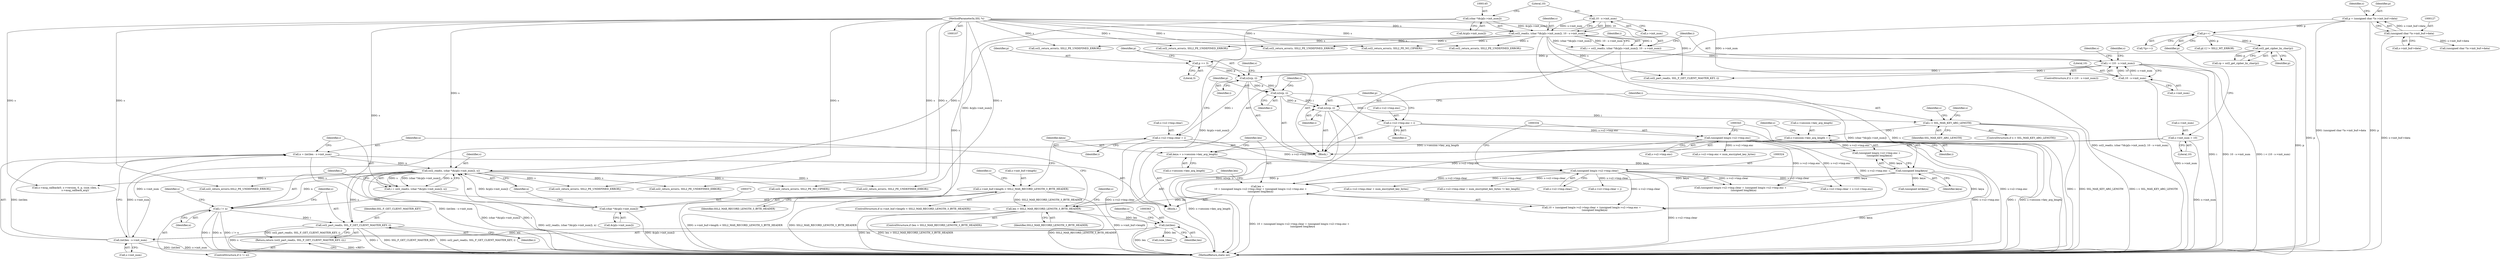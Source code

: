 digraph "0_openssl_d81a1600588b726c2bdccda7efad3cc7a87d6245_0@pointer" {
"1000386" [label="(Call,ssl2_part_read(s, SSL_F_GET_CLIENT_MASTER_KEY, i))"];
"1000370" [label="(Call,ssl2_read(s, (char *)&(p[s->init_num]), n))"];
"1000142" [label="(Call,ssl2_read(s, (char *)&(p[s->init_num]), 10 - s->init_num))"];
"1000108" [label="(MethodParameterIn,SSL *s)"];
"1000144" [label="(Call,(char *)&(p[s->init_num]))"];
"1000152" [label="(Call,10 - s->init_num)"];
"1000372" [label="(Call,(char *)&(p[s->init_num]))"];
"1000359" [label="(Call,n = (int)len - s->init_num)"];
"1000361" [label="(Call,(int)len - s->init_num)"];
"1000362" [label="(Call,(int)len)"];
"1000346" [label="(Call,len > SSL2_MAX_RECORD_LENGTH_3_BYTE_HEADER)"];
"1000318" [label="(Call,len =\n        10 + (unsigned long)s->s2->tmp.clear + (unsigned long)s->s2->tmp.enc +\n        (unsigned long)keya)"];
"1000323" [label="(Call,(unsigned long)s->s2->tmp.clear)"];
"1000234" [label="(Call,s->s2->tmp.clear = i)"];
"1000231" [label="(Call,n2s(p, i))"];
"1000228" [label="(Call,p += 3)"];
"1000205" [label="(Call,ssl2_get_cipher_by_char(p))"];
"1000178" [label="(Call,p++)"];
"1000124" [label="(Call,p = (unsigned char *)s->init_buf->data)"];
"1000126" [label="(Call,(unsigned char *)s->init_buf->data)"];
"1000158" [label="(Call,i < (10 - s->init_num))"];
"1000140" [label="(Call,i = ssl2_read(s, (char *)&(p[s->init_num]), 10 - s->init_num))"];
"1000160" [label="(Call,10 - s->init_num)"];
"1000333" [label="(Call,(unsigned long)s->s2->tmp.enc)"];
"1000246" [label="(Call,s->s2->tmp.enc = i)"];
"1000243" [label="(Call,n2s(p, i))"];
"1000342" [label="(Call,(unsigned long)keya)"];
"1000311" [label="(Call,keya = s->session->key_arg_length)"];
"1000272" [label="(Call,s->session->key_arg_length = i)"];
"1000259" [label="(Call,i > SSL_MAX_KEY_ARG_LENGTH)"];
"1000255" [label="(Call,n2s(p, i))"];
"1000294" [label="(Call,s->init_buf->length < SSL2_MAX_RECORD_LENGTH_3_BYTE_HEADER)"];
"1000170" [label="(Call,s->init_num = 10)"];
"1000382" [label="(Call,i != n)"];
"1000368" [label="(Call,i = ssl2_read(s, (char *)&(p[s->init_num]), n))"];
"1000385" [label="(Return,return (ssl2_part_read(s, SSL_F_GET_CLIENT_MASTER_KEY, i));)"];
"1000342" [label="(Call,(unsigned long)keya)"];
"1000177" [label="(Call,*(p++))"];
"1000333" [label="(Call,(unsigned long)s->s2->tmp.enc)"];
"1000230" [label="(Literal,3)"];
"1000153" [label="(Literal,10)"];
"1000350" [label="(Call,ssl2_return_error(s, SSL2_PE_UNDEFINED_ERROR))"];
"1000235" [label="(Call,s->s2->tmp.clear)"];
"1000563" [label="(Call,s->s2->tmp.enc < num_encrypted_key_bytes)"];
"1000295" [label="(Call,s->init_buf->length)"];
"1000372" [label="(Call,(char *)&(p[s->init_num]))"];
"1000247" [label="(Call,s->s2->tmp.enc)"];
"1000108" [label="(MethodParameterIn,SSL *s)"];
"1000360" [label="(Identifier,n)"];
"1000171" [label="(Call,s->init_num)"];
"1000154" [label="(Call,s->init_num)"];
"1000541" [label="(Call,s->s2->tmp.clear + num_encrypted_key_bytes != key_length)"];
"1000395" [label="(Call,s->msg_callback(0, s->version, 0, p, (size_t)len, s,\n                        s->msg_callback_arg))"];
"1000234" [label="(Call,s->s2->tmp.clear = i)"];
"1000172" [label="(Identifier,s)"];
"1000402" [label="(Call,(size_t)len)"];
"1000318" [label="(Call,len =\n        10 + (unsigned long)s->s2->tmp.clear + (unsigned long)s->s2->tmp.enc +\n        (unsigned long)keya)"];
"1000203" [label="(Call,cp = ssl2_get_cipher_by_char(p))"];
"1000250" [label="(Identifier,s)"];
"1000232" [label="(Identifier,p)"];
"1000293" [label="(ControlStructure,if (s->init_buf->length < SSL2_MAX_RECORD_LENGTH_3_BYTE_HEADER))"];
"1000281" [label="(Identifier,s)"];
"1000392" [label="(Identifier,s)"];
"1000255" [label="(Call,n2s(p, i))"];
"1000228" [label="(Call,p += 3)"];
"1000258" [label="(ControlStructure,if (i > SSL_MAX_KEY_ARG_LENGTH))"];
"1000359" [label="(Call,n = (int)len - s->init_num)"];
"1000361" [label="(Call,(int)len - s->init_num)"];
"1000389" [label="(Identifier,i)"];
"1000142" [label="(Call,ssl2_read(s, (char *)&(p[s->init_num]), 10 - s->init_num))"];
"1000344" [label="(Identifier,keya)"];
"1000345" [label="(ControlStructure,if (len > SSL2_MAX_RECORD_LENGTH_3_BYTE_HEADER))"];
"1000320" [label="(Call,10 + (unsigned long)s->s2->tmp.clear + (unsigned long)s->s2->tmp.enc +\n        (unsigned long)keya)"];
"1000383" [label="(Identifier,i)"];
"1000386" [label="(Call,ssl2_part_read(s, SSL_F_GET_CLIENT_MASTER_KEY, i))"];
"1000109" [label="(Block,)"];
"1000229" [label="(Identifier,p)"];
"1000233" [label="(Identifier,i)"];
"1000272" [label="(Call,s->session->key_arg_length = i)"];
"1000542" [label="(Call,s->s2->tmp.clear + num_encrypted_key_bytes)"];
"1000278" [label="(Identifier,i)"];
"1000335" [label="(Call,s->s2->tmp.enc)"];
"1000183" [label="(Call,p[-1] != SSL2_MT_ERROR)"];
"1000348" [label="(Identifier,SSL2_MAX_RECORD_LENGTH_3_BYTE_HEADER)"];
"1000303" [label="(Identifier,s)"];
"1000366" [label="(Identifier,s)"];
"1000388" [label="(Identifier,SSL_F_GET_CLIENT_MASTER_KEY)"];
"1000347" [label="(Identifier,len)"];
"1000322" [label="(Call,(unsigned long)s->s2->tmp.clear + (unsigned long)s->s2->tmp.enc +\n        (unsigned long)keya)"];
"1000166" [label="(Call,ssl2_part_read(s, SSL_F_GET_CLIENT_MASTER_KEY, i))"];
"1000139" [label="(Block,)"];
"1000573" [label="(Call,ssl2_return_error(s,SSL2_PE_UNDEFINED_ERROR))"];
"1000421" [label="(Call,s->s2->tmp.clear + s->s2->tmp.enc)"];
"1000332" [label="(Call,(unsigned long)s->s2->tmp.enc +\n        (unsigned long)keya)"];
"1000452" [label="(Call,ssl2_return_error(s, SSL2_PE_UNDEFINED_ERROR))"];
"1000158" [label="(Call,i < (10 - s->init_num))"];
"1000264" [label="(Identifier,s)"];
"1000273" [label="(Call,s->session->key_arg_length)"];
"1000161" [label="(Literal,10)"];
"1000368" [label="(Call,i = ssl2_read(s, (char *)&(p[s->init_num]), n))"];
"1000346" [label="(Call,len > SSL2_MAX_RECORD_LENGTH_3_BYTE_HEADER)"];
"1000231" [label="(Call,n2s(p, i))"];
"1000128" [label="(Call,s->init_buf->data)"];
"1000381" [label="(ControlStructure,if (i != n))"];
"1000323" [label="(Call,(unsigned long)s->s2->tmp.clear)"];
"1000205" [label="(Call,ssl2_get_cipher_by_char(p))"];
"1000206" [label="(Identifier,p)"];
"1000174" [label="(Literal,10)"];
"1000152" [label="(Call,10 - s->init_num)"];
"1000370" [label="(Call,ssl2_read(s, (char *)&(p[s->init_num]), n))"];
"1000502" [label="(Call,ssl2_return_error(s, SSL2_PE_UNDEFINED_ERROR))"];
"1000259" [label="(Call,i > SSL_MAX_KEY_ARG_LENGTH)"];
"1000159" [label="(Identifier,i)"];
"1000302" [label="(Call,ssl2_return_error(s, SSL2_PE_UNDEFINED_ERROR))"];
"1000162" [label="(Call,s->init_num)"];
"1000294" [label="(Call,s->init_buf->length < SSL2_MAX_RECORD_LENGTH_3_BYTE_HEADER)"];
"1000245" [label="(Identifier,i)"];
"1000254" [label="(Identifier,i)"];
"1000146" [label="(Call,&(p[s->init_num]))"];
"1000387" [label="(Identifier,s)"];
"1000190" [label="(Call,ssl2_return_error(s, SSL2_PE_UNDEFINED_ERROR))"];
"1000311" [label="(Call,keya = s->session->key_arg_length)"];
"1000141" [label="(Identifier,i)"];
"1000385" [label="(Return,return (ssl2_part_read(s, SSL_F_GET_CLIENT_MASTER_KEY, i));)"];
"1000483" [label="(Call,ssl2_return_error(s, SSL2_PE_NO_CIPHER))"];
"1000256" [label="(Identifier,p)"];
"1000160" [label="(Call,10 - s->init_num)"];
"1000325" [label="(Call,s->s2->tmp.clear)"];
"1000157" [label="(ControlStructure,if (i < (10 - s->init_num)))"];
"1000246" [label="(Call,s->s2->tmp.enc = i)"];
"1000275" [label="(Identifier,s)"];
"1000382" [label="(Call,i != n)"];
"1000351" [label="(Identifier,s)"];
"1000238" [label="(Identifier,s)"];
"1000362" [label="(Call,(int)len)"];
"1000167" [label="(Identifier,s)"];
"1000178" [label="(Call,p++)"];
"1000243" [label="(Call,n2s(p, i))"];
"1000701" [label="(MethodReturn,static int)"];
"1000553" [label="(Call,ssl2_return_error(s, SSL2_PE_UNDEFINED_ERROR))"];
"1000654" [label="(Call,s->s2->tmp.clear + j)"];
"1000380" [label="(Identifier,n)"];
"1000263" [label="(Call,ssl2_return_error(s, SSL2_PE_UNDEFINED_ERROR))"];
"1000261" [label="(Identifier,SSL_MAX_KEY_ARG_LENGTH)"];
"1000257" [label="(Identifier,i)"];
"1000365" [label="(Call,s->init_num)"];
"1000244" [label="(Identifier,p)"];
"1000369" [label="(Identifier,i)"];
"1000436" [label="(Call,(unsigned int)keya)"];
"1000312" [label="(Identifier,keya)"];
"1000384" [label="(Identifier,n)"];
"1000140" [label="(Call,i = ssl2_read(s, (char *)&(p[s->init_num]), 10 - s->init_num))"];
"1000212" [label="(Call,ssl2_return_error(s, SSL2_PE_NO_CIPHER))"];
"1000313" [label="(Call,s->session->key_arg_length)"];
"1000144" [label="(Call,(char *)&(p[s->init_num]))"];
"1000371" [label="(Identifier,s)"];
"1000179" [label="(Identifier,p)"];
"1000126" [label="(Call,(unsigned char *)s->init_buf->data)"];
"1000260" [label="(Identifier,i)"];
"1000300" [label="(Identifier,SSL2_MAX_RECORD_LENGTH_3_BYTE_HEADER)"];
"1000242" [label="(Identifier,i)"];
"1000319" [label="(Identifier,len)"];
"1000374" [label="(Call,&(p[s->init_num]))"];
"1000170" [label="(Call,s->init_num = 10)"];
"1000125" [label="(Identifier,p)"];
"1000136" [label="(Identifier,s)"];
"1000364" [label="(Identifier,len)"];
"1000124" [label="(Call,p = (unsigned char *)s->init_buf->data)"];
"1000286" [label="(Call,(unsigned char *)s->init_buf->data)"];
"1000143" [label="(Identifier,s)"];
"1000386" -> "1000385"  [label="AST: "];
"1000386" -> "1000389"  [label="CFG: "];
"1000387" -> "1000386"  [label="AST: "];
"1000388" -> "1000386"  [label="AST: "];
"1000389" -> "1000386"  [label="AST: "];
"1000385" -> "1000386"  [label="CFG: "];
"1000386" -> "1000701"  [label="DDG: i"];
"1000386" -> "1000701"  [label="DDG: SSL_F_GET_CLIENT_MASTER_KEY"];
"1000386" -> "1000701"  [label="DDG: s"];
"1000386" -> "1000701"  [label="DDG: ssl2_part_read(s, SSL_F_GET_CLIENT_MASTER_KEY, i)"];
"1000386" -> "1000385"  [label="DDG: ssl2_part_read(s, SSL_F_GET_CLIENT_MASTER_KEY, i)"];
"1000370" -> "1000386"  [label="DDG: s"];
"1000108" -> "1000386"  [label="DDG: s"];
"1000382" -> "1000386"  [label="DDG: i"];
"1000370" -> "1000368"  [label="AST: "];
"1000370" -> "1000380"  [label="CFG: "];
"1000371" -> "1000370"  [label="AST: "];
"1000372" -> "1000370"  [label="AST: "];
"1000380" -> "1000370"  [label="AST: "];
"1000368" -> "1000370"  [label="CFG: "];
"1000370" -> "1000701"  [label="DDG: (char *)&(p[s->init_num])"];
"1000370" -> "1000701"  [label="DDG: s"];
"1000370" -> "1000368"  [label="DDG: s"];
"1000370" -> "1000368"  [label="DDG: (char *)&(p[s->init_num])"];
"1000370" -> "1000368"  [label="DDG: n"];
"1000142" -> "1000370"  [label="DDG: s"];
"1000108" -> "1000370"  [label="DDG: s"];
"1000372" -> "1000370"  [label="DDG: &(p[s->init_num])"];
"1000359" -> "1000370"  [label="DDG: n"];
"1000370" -> "1000382"  [label="DDG: n"];
"1000370" -> "1000395"  [label="DDG: s"];
"1000370" -> "1000452"  [label="DDG: s"];
"1000370" -> "1000483"  [label="DDG: s"];
"1000370" -> "1000502"  [label="DDG: s"];
"1000370" -> "1000553"  [label="DDG: s"];
"1000370" -> "1000573"  [label="DDG: s"];
"1000142" -> "1000140"  [label="AST: "];
"1000142" -> "1000152"  [label="CFG: "];
"1000143" -> "1000142"  [label="AST: "];
"1000144" -> "1000142"  [label="AST: "];
"1000152" -> "1000142"  [label="AST: "];
"1000140" -> "1000142"  [label="CFG: "];
"1000142" -> "1000701"  [label="DDG: (char *)&(p[s->init_num])"];
"1000142" -> "1000701"  [label="DDG: s"];
"1000142" -> "1000140"  [label="DDG: s"];
"1000142" -> "1000140"  [label="DDG: (char *)&(p[s->init_num])"];
"1000142" -> "1000140"  [label="DDG: 10 - s->init_num"];
"1000108" -> "1000142"  [label="DDG: s"];
"1000144" -> "1000142"  [label="DDG: &(p[s->init_num])"];
"1000152" -> "1000142"  [label="DDG: 10"];
"1000152" -> "1000142"  [label="DDG: s->init_num"];
"1000142" -> "1000166"  [label="DDG: s"];
"1000142" -> "1000190"  [label="DDG: s"];
"1000142" -> "1000212"  [label="DDG: s"];
"1000142" -> "1000263"  [label="DDG: s"];
"1000142" -> "1000302"  [label="DDG: s"];
"1000142" -> "1000350"  [label="DDG: s"];
"1000108" -> "1000107"  [label="AST: "];
"1000108" -> "1000701"  [label="DDG: s"];
"1000108" -> "1000166"  [label="DDG: s"];
"1000108" -> "1000190"  [label="DDG: s"];
"1000108" -> "1000212"  [label="DDG: s"];
"1000108" -> "1000263"  [label="DDG: s"];
"1000108" -> "1000302"  [label="DDG: s"];
"1000108" -> "1000350"  [label="DDG: s"];
"1000108" -> "1000395"  [label="DDG: s"];
"1000108" -> "1000452"  [label="DDG: s"];
"1000108" -> "1000483"  [label="DDG: s"];
"1000108" -> "1000502"  [label="DDG: s"];
"1000108" -> "1000553"  [label="DDG: s"];
"1000108" -> "1000573"  [label="DDG: s"];
"1000144" -> "1000146"  [label="CFG: "];
"1000145" -> "1000144"  [label="AST: "];
"1000146" -> "1000144"  [label="AST: "];
"1000153" -> "1000144"  [label="CFG: "];
"1000144" -> "1000701"  [label="DDG: &(p[s->init_num])"];
"1000144" -> "1000372"  [label="DDG: &(p[s->init_num])"];
"1000152" -> "1000154"  [label="CFG: "];
"1000153" -> "1000152"  [label="AST: "];
"1000154" -> "1000152"  [label="AST: "];
"1000152" -> "1000160"  [label="DDG: s->init_num"];
"1000372" -> "1000374"  [label="CFG: "];
"1000373" -> "1000372"  [label="AST: "];
"1000374" -> "1000372"  [label="AST: "];
"1000380" -> "1000372"  [label="CFG: "];
"1000372" -> "1000701"  [label="DDG: &(p[s->init_num])"];
"1000359" -> "1000109"  [label="AST: "];
"1000359" -> "1000361"  [label="CFG: "];
"1000360" -> "1000359"  [label="AST: "];
"1000361" -> "1000359"  [label="AST: "];
"1000369" -> "1000359"  [label="CFG: "];
"1000359" -> "1000701"  [label="DDG: (int)len - s->init_num"];
"1000361" -> "1000359"  [label="DDG: (int)len"];
"1000361" -> "1000359"  [label="DDG: s->init_num"];
"1000361" -> "1000365"  [label="CFG: "];
"1000362" -> "1000361"  [label="AST: "];
"1000365" -> "1000361"  [label="AST: "];
"1000361" -> "1000701"  [label="DDG: s->init_num"];
"1000361" -> "1000701"  [label="DDG: (int)len"];
"1000362" -> "1000361"  [label="DDG: len"];
"1000170" -> "1000361"  [label="DDG: s->init_num"];
"1000362" -> "1000364"  [label="CFG: "];
"1000363" -> "1000362"  [label="AST: "];
"1000364" -> "1000362"  [label="AST: "];
"1000366" -> "1000362"  [label="CFG: "];
"1000362" -> "1000701"  [label="DDG: len"];
"1000346" -> "1000362"  [label="DDG: len"];
"1000362" -> "1000402"  [label="DDG: len"];
"1000346" -> "1000345"  [label="AST: "];
"1000346" -> "1000348"  [label="CFG: "];
"1000347" -> "1000346"  [label="AST: "];
"1000348" -> "1000346"  [label="AST: "];
"1000351" -> "1000346"  [label="CFG: "];
"1000360" -> "1000346"  [label="CFG: "];
"1000346" -> "1000701"  [label="DDG: SSL2_MAX_RECORD_LENGTH_3_BYTE_HEADER"];
"1000346" -> "1000701"  [label="DDG: len"];
"1000346" -> "1000701"  [label="DDG: len > SSL2_MAX_RECORD_LENGTH_3_BYTE_HEADER"];
"1000318" -> "1000346"  [label="DDG: len"];
"1000294" -> "1000346"  [label="DDG: SSL2_MAX_RECORD_LENGTH_3_BYTE_HEADER"];
"1000318" -> "1000109"  [label="AST: "];
"1000318" -> "1000320"  [label="CFG: "];
"1000319" -> "1000318"  [label="AST: "];
"1000320" -> "1000318"  [label="AST: "];
"1000347" -> "1000318"  [label="CFG: "];
"1000318" -> "1000701"  [label="DDG: 10 + (unsigned long)s->s2->tmp.clear + (unsigned long)s->s2->tmp.enc +\n        (unsigned long)keya"];
"1000323" -> "1000318"  [label="DDG: s->s2->tmp.clear"];
"1000333" -> "1000318"  [label="DDG: s->s2->tmp.enc"];
"1000342" -> "1000318"  [label="DDG: keya"];
"1000323" -> "1000322"  [label="AST: "];
"1000323" -> "1000325"  [label="CFG: "];
"1000324" -> "1000323"  [label="AST: "];
"1000325" -> "1000323"  [label="AST: "];
"1000334" -> "1000323"  [label="CFG: "];
"1000323" -> "1000701"  [label="DDG: s->s2->tmp.clear"];
"1000323" -> "1000320"  [label="DDG: s->s2->tmp.clear"];
"1000323" -> "1000322"  [label="DDG: s->s2->tmp.clear"];
"1000234" -> "1000323"  [label="DDG: s->s2->tmp.clear"];
"1000323" -> "1000421"  [label="DDG: s->s2->tmp.clear"];
"1000323" -> "1000541"  [label="DDG: s->s2->tmp.clear"];
"1000323" -> "1000542"  [label="DDG: s->s2->tmp.clear"];
"1000323" -> "1000654"  [label="DDG: s->s2->tmp.clear"];
"1000234" -> "1000139"  [label="AST: "];
"1000234" -> "1000242"  [label="CFG: "];
"1000235" -> "1000234"  [label="AST: "];
"1000242" -> "1000234"  [label="AST: "];
"1000244" -> "1000234"  [label="CFG: "];
"1000234" -> "1000701"  [label="DDG: s->s2->tmp.clear"];
"1000231" -> "1000234"  [label="DDG: i"];
"1000231" -> "1000139"  [label="AST: "];
"1000231" -> "1000233"  [label="CFG: "];
"1000232" -> "1000231"  [label="AST: "];
"1000233" -> "1000231"  [label="AST: "];
"1000238" -> "1000231"  [label="CFG: "];
"1000228" -> "1000231"  [label="DDG: p"];
"1000158" -> "1000231"  [label="DDG: i"];
"1000231" -> "1000243"  [label="DDG: p"];
"1000231" -> "1000243"  [label="DDG: i"];
"1000228" -> "1000139"  [label="AST: "];
"1000228" -> "1000230"  [label="CFG: "];
"1000229" -> "1000228"  [label="AST: "];
"1000230" -> "1000228"  [label="AST: "];
"1000232" -> "1000228"  [label="CFG: "];
"1000205" -> "1000228"  [label="DDG: p"];
"1000205" -> "1000203"  [label="AST: "];
"1000205" -> "1000206"  [label="CFG: "];
"1000206" -> "1000205"  [label="AST: "];
"1000203" -> "1000205"  [label="CFG: "];
"1000205" -> "1000701"  [label="DDG: p"];
"1000205" -> "1000203"  [label="DDG: p"];
"1000178" -> "1000205"  [label="DDG: p"];
"1000178" -> "1000177"  [label="AST: "];
"1000178" -> "1000179"  [label="CFG: "];
"1000179" -> "1000178"  [label="AST: "];
"1000177" -> "1000178"  [label="CFG: "];
"1000178" -> "1000701"  [label="DDG: p"];
"1000124" -> "1000178"  [label="DDG: p"];
"1000178" -> "1000183"  [label="DDG: p"];
"1000124" -> "1000109"  [label="AST: "];
"1000124" -> "1000126"  [label="CFG: "];
"1000125" -> "1000124"  [label="AST: "];
"1000126" -> "1000124"  [label="AST: "];
"1000136" -> "1000124"  [label="CFG: "];
"1000124" -> "1000701"  [label="DDG: (unsigned char *)s->init_buf->data"];
"1000124" -> "1000701"  [label="DDG: p"];
"1000126" -> "1000124"  [label="DDG: s->init_buf->data"];
"1000126" -> "1000128"  [label="CFG: "];
"1000127" -> "1000126"  [label="AST: "];
"1000128" -> "1000126"  [label="AST: "];
"1000126" -> "1000701"  [label="DDG: s->init_buf->data"];
"1000126" -> "1000286"  [label="DDG: s->init_buf->data"];
"1000158" -> "1000157"  [label="AST: "];
"1000158" -> "1000160"  [label="CFG: "];
"1000159" -> "1000158"  [label="AST: "];
"1000160" -> "1000158"  [label="AST: "];
"1000167" -> "1000158"  [label="CFG: "];
"1000172" -> "1000158"  [label="CFG: "];
"1000158" -> "1000701"  [label="DDG: i"];
"1000158" -> "1000701"  [label="DDG: 10 - s->init_num"];
"1000158" -> "1000701"  [label="DDG: i < (10 - s->init_num)"];
"1000140" -> "1000158"  [label="DDG: i"];
"1000160" -> "1000158"  [label="DDG: 10"];
"1000160" -> "1000158"  [label="DDG: s->init_num"];
"1000158" -> "1000166"  [label="DDG: i"];
"1000140" -> "1000139"  [label="AST: "];
"1000141" -> "1000140"  [label="AST: "];
"1000159" -> "1000140"  [label="CFG: "];
"1000140" -> "1000701"  [label="DDG: ssl2_read(s, (char *)&(p[s->init_num]), 10 - s->init_num)"];
"1000160" -> "1000162"  [label="CFG: "];
"1000161" -> "1000160"  [label="AST: "];
"1000162" -> "1000160"  [label="AST: "];
"1000160" -> "1000701"  [label="DDG: s->init_num"];
"1000333" -> "1000332"  [label="AST: "];
"1000333" -> "1000335"  [label="CFG: "];
"1000334" -> "1000333"  [label="AST: "];
"1000335" -> "1000333"  [label="AST: "];
"1000343" -> "1000333"  [label="CFG: "];
"1000333" -> "1000701"  [label="DDG: s->s2->tmp.enc"];
"1000333" -> "1000320"  [label="DDG: s->s2->tmp.enc"];
"1000333" -> "1000322"  [label="DDG: s->s2->tmp.enc"];
"1000333" -> "1000332"  [label="DDG: s->s2->tmp.enc"];
"1000246" -> "1000333"  [label="DDG: s->s2->tmp.enc"];
"1000333" -> "1000421"  [label="DDG: s->s2->tmp.enc"];
"1000333" -> "1000563"  [label="DDG: s->s2->tmp.enc"];
"1000246" -> "1000139"  [label="AST: "];
"1000246" -> "1000254"  [label="CFG: "];
"1000247" -> "1000246"  [label="AST: "];
"1000254" -> "1000246"  [label="AST: "];
"1000256" -> "1000246"  [label="CFG: "];
"1000246" -> "1000701"  [label="DDG: s->s2->tmp.enc"];
"1000243" -> "1000246"  [label="DDG: i"];
"1000243" -> "1000139"  [label="AST: "];
"1000243" -> "1000245"  [label="CFG: "];
"1000244" -> "1000243"  [label="AST: "];
"1000245" -> "1000243"  [label="AST: "];
"1000250" -> "1000243"  [label="CFG: "];
"1000243" -> "1000255"  [label="DDG: p"];
"1000243" -> "1000255"  [label="DDG: i"];
"1000342" -> "1000332"  [label="AST: "];
"1000342" -> "1000344"  [label="CFG: "];
"1000343" -> "1000342"  [label="AST: "];
"1000344" -> "1000342"  [label="AST: "];
"1000332" -> "1000342"  [label="CFG: "];
"1000342" -> "1000701"  [label="DDG: keya"];
"1000342" -> "1000320"  [label="DDG: keya"];
"1000342" -> "1000322"  [label="DDG: keya"];
"1000342" -> "1000332"  [label="DDG: keya"];
"1000311" -> "1000342"  [label="DDG: keya"];
"1000342" -> "1000436"  [label="DDG: keya"];
"1000311" -> "1000109"  [label="AST: "];
"1000311" -> "1000313"  [label="CFG: "];
"1000312" -> "1000311"  [label="AST: "];
"1000313" -> "1000311"  [label="AST: "];
"1000319" -> "1000311"  [label="CFG: "];
"1000311" -> "1000701"  [label="DDG: s->session->key_arg_length"];
"1000272" -> "1000311"  [label="DDG: s->session->key_arg_length"];
"1000272" -> "1000139"  [label="AST: "];
"1000272" -> "1000278"  [label="CFG: "];
"1000273" -> "1000272"  [label="AST: "];
"1000278" -> "1000272"  [label="AST: "];
"1000281" -> "1000272"  [label="CFG: "];
"1000272" -> "1000701"  [label="DDG: i"];
"1000272" -> "1000701"  [label="DDG: s->session->key_arg_length"];
"1000259" -> "1000272"  [label="DDG: i"];
"1000259" -> "1000258"  [label="AST: "];
"1000259" -> "1000261"  [label="CFG: "];
"1000260" -> "1000259"  [label="AST: "];
"1000261" -> "1000259"  [label="AST: "];
"1000264" -> "1000259"  [label="CFG: "];
"1000275" -> "1000259"  [label="CFG: "];
"1000259" -> "1000701"  [label="DDG: i > SSL_MAX_KEY_ARG_LENGTH"];
"1000259" -> "1000701"  [label="DDG: i"];
"1000259" -> "1000701"  [label="DDG: SSL_MAX_KEY_ARG_LENGTH"];
"1000255" -> "1000259"  [label="DDG: i"];
"1000255" -> "1000139"  [label="AST: "];
"1000255" -> "1000257"  [label="CFG: "];
"1000256" -> "1000255"  [label="AST: "];
"1000257" -> "1000255"  [label="AST: "];
"1000260" -> "1000255"  [label="CFG: "];
"1000255" -> "1000701"  [label="DDG: n2s(p, i)"];
"1000255" -> "1000701"  [label="DDG: p"];
"1000294" -> "1000293"  [label="AST: "];
"1000294" -> "1000300"  [label="CFG: "];
"1000295" -> "1000294"  [label="AST: "];
"1000300" -> "1000294"  [label="AST: "];
"1000303" -> "1000294"  [label="CFG: "];
"1000312" -> "1000294"  [label="CFG: "];
"1000294" -> "1000701"  [label="DDG: s->init_buf->length < SSL2_MAX_RECORD_LENGTH_3_BYTE_HEADER"];
"1000294" -> "1000701"  [label="DDG: SSL2_MAX_RECORD_LENGTH_3_BYTE_HEADER"];
"1000294" -> "1000701"  [label="DDG: s->init_buf->length"];
"1000170" -> "1000139"  [label="AST: "];
"1000170" -> "1000174"  [label="CFG: "];
"1000171" -> "1000170"  [label="AST: "];
"1000174" -> "1000170"  [label="AST: "];
"1000179" -> "1000170"  [label="CFG: "];
"1000170" -> "1000701"  [label="DDG: s->init_num"];
"1000382" -> "1000381"  [label="AST: "];
"1000382" -> "1000384"  [label="CFG: "];
"1000383" -> "1000382"  [label="AST: "];
"1000384" -> "1000382"  [label="AST: "];
"1000387" -> "1000382"  [label="CFG: "];
"1000392" -> "1000382"  [label="CFG: "];
"1000382" -> "1000701"  [label="DDG: i"];
"1000382" -> "1000701"  [label="DDG: n"];
"1000382" -> "1000701"  [label="DDG: i != n"];
"1000368" -> "1000382"  [label="DDG: i"];
"1000368" -> "1000109"  [label="AST: "];
"1000369" -> "1000368"  [label="AST: "];
"1000383" -> "1000368"  [label="CFG: "];
"1000368" -> "1000701"  [label="DDG: ssl2_read(s, (char *)&(p[s->init_num]), n)"];
"1000385" -> "1000381"  [label="AST: "];
"1000701" -> "1000385"  [label="CFG: "];
"1000385" -> "1000701"  [label="DDG: <RET>"];
}
